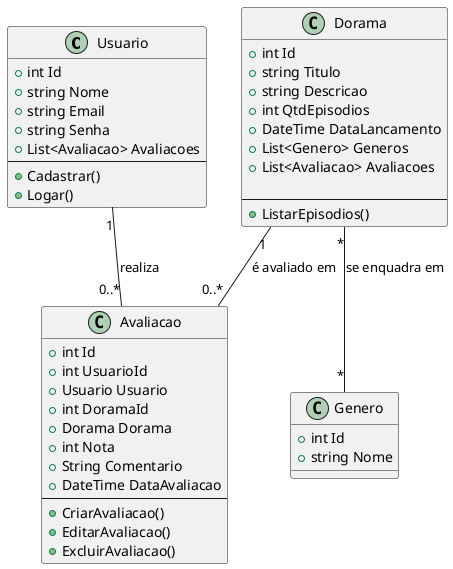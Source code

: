 ﻿
@startuml
class Usuario {
    + int Id
    + string Nome
    + string Email
    + string Senha
    + List<Avaliacao> Avaliacoes
    --
    + Cadastrar()
    + Logar()
}

class Avaliacao {
    + int Id
    + int UsuarioId
    + Usuario Usuario
    + int DoramaId
    + Dorama Dorama
    + int Nota
    + String Comentario
    + DateTime DataAvaliacao
    --
    + CriarAvaliacao()
    + EditarAvaliacao()
    + ExcluirAvaliacao()
}

class Dorama {
    + int Id
    + string Titulo
    + string Descricao
    + int QtdEpisodios
    + DateTime DataLancamento
    + List<Genero> Generos
    + List<Avaliacao> Avaliacoes
    
    --
    + ListarEpisodios()
}
class Genero {
    + int Id
    + string Nome
}

Usuario "1" -- "0..*" Avaliacao : "realiza"
Dorama "1" -- "0..*" Avaliacao : "é avaliado em"
Dorama "*" -- "*" Genero : "se enquadra em"



@enduml